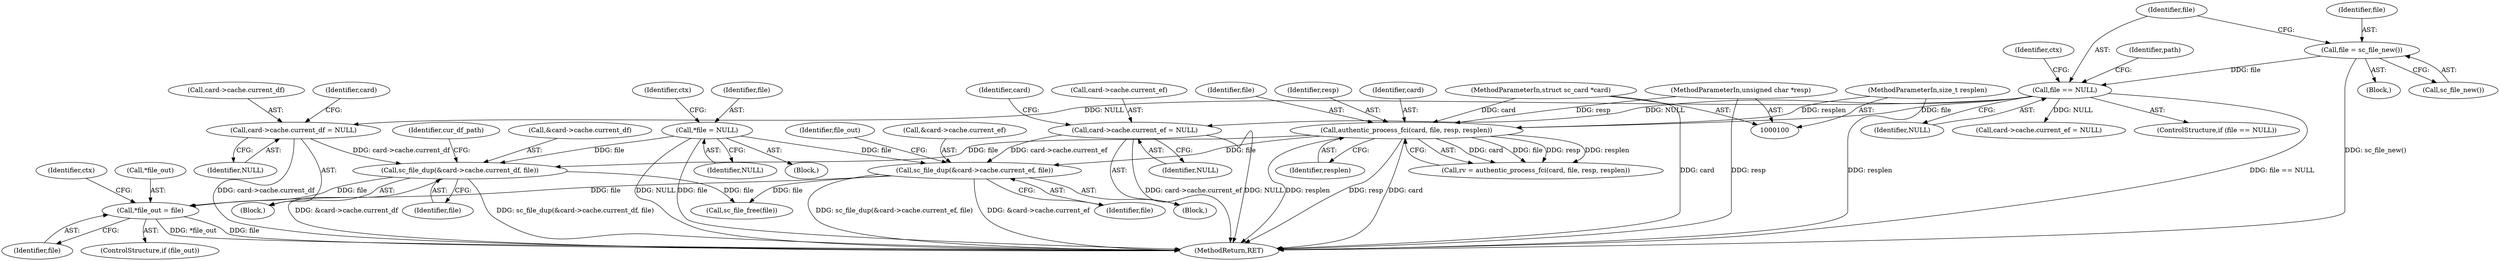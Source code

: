 digraph "0_OpenSC_8fe377e93b4b56060e5bbfb6f3142ceaeca744fa_2@pointer" {
"1000375" [label="(Call,*file_out = file)"];
"1000213" [label="(Call,sc_file_dup(&card->cache.current_df, file))"];
"1000206" [label="(Call,card->cache.current_df = NULL)"];
"1000134" [label="(Call,file == NULL)"];
"1000130" [label="(Call,file = sc_file_new())"];
"1000150" [label="(Call,authentic_process_fci(card, file, resp, resplen))"];
"1000101" [label="(MethodParameterIn,struct sc_card *card)"];
"1000103" [label="(MethodParameterIn,unsigned char *resp)"];
"1000104" [label="(MethodParameterIn,size_t resplen)"];
"1000114" [label="(Call,*file = NULL)"];
"1000365" [label="(Call,sc_file_dup(&card->cache.current_ef, file))"];
"1000358" [label="(Call,card->cache.current_ef = NULL)"];
"1000372" [label="(Identifier,file)"];
"1000375" [label="(Call,*file_out = file)"];
"1000358" [label="(Call,card->cache.current_ef = NULL)"];
"1000170" [label="(Block,)"];
"1000127" [label="(Block,)"];
"1000116" [label="(Identifier,NULL)"];
"1000136" [label="(Identifier,NULL)"];
"1000364" [label="(Identifier,NULL)"];
"1000151" [label="(Identifier,card)"];
"1000374" [label="(Identifier,file_out)"];
"1000385" [label="(MethodReturn,RET)"];
"1000212" [label="(Identifier,NULL)"];
"1000373" [label="(ControlStructure,if (file_out))"];
"1000148" [label="(Call,rv = authentic_process_fci(card, file, resp, resplen))"];
"1000114" [label="(Call,*file = NULL)"];
"1000378" [label="(Identifier,file)"];
"1000359" [label="(Call,card->cache.current_ef)"];
"1000138" [label="(Identifier,ctx)"];
"1000101" [label="(MethodParameterIn,struct sc_card *card)"];
"1000369" [label="(Identifier,card)"];
"1000207" [label="(Call,card->cache.current_df)"];
"1000214" [label="(Call,&card->cache.current_df)"];
"1000380" [label="(Call,sc_file_free(file))"];
"1000223" [label="(Identifier,cur_df_path)"];
"1000336" [label="(Call,card->cache.current_ef = NULL)"];
"1000206" [label="(Call,card->cache.current_df = NULL)"];
"1000152" [label="(Identifier,file)"];
"1000133" [label="(ControlStructure,if (file == NULL))"];
"1000115" [label="(Identifier,file)"];
"1000134" [label="(Call,file == NULL)"];
"1000154" [label="(Identifier,resplen)"];
"1000119" [label="(Identifier,ctx)"];
"1000217" [label="(Identifier,card)"];
"1000135" [label="(Identifier,file)"];
"1000141" [label="(Identifier,path)"];
"1000104" [label="(MethodParameterIn,size_t resplen)"];
"1000366" [label="(Call,&card->cache.current_ef)"];
"1000150" [label="(Call,authentic_process_fci(card, file, resp, resplen))"];
"1000106" [label="(Block,)"];
"1000365" [label="(Call,sc_file_dup(&card->cache.current_ef, file))"];
"1000220" [label="(Identifier,file)"];
"1000132" [label="(Call,sc_file_new())"];
"1000130" [label="(Call,file = sc_file_new())"];
"1000153" [label="(Identifier,resp)"];
"1000103" [label="(MethodParameterIn,unsigned char *resp)"];
"1000213" [label="(Call,sc_file_dup(&card->cache.current_df, file))"];
"1000383" [label="(Identifier,ctx)"];
"1000376" [label="(Call,*file_out)"];
"1000131" [label="(Identifier,file)"];
"1000351" [label="(Block,)"];
"1000375" -> "1000373"  [label="AST: "];
"1000375" -> "1000378"  [label="CFG: "];
"1000376" -> "1000375"  [label="AST: "];
"1000378" -> "1000375"  [label="AST: "];
"1000383" -> "1000375"  [label="CFG: "];
"1000375" -> "1000385"  [label="DDG: file"];
"1000375" -> "1000385"  [label="DDG: *file_out"];
"1000213" -> "1000375"  [label="DDG: file"];
"1000365" -> "1000375"  [label="DDG: file"];
"1000213" -> "1000170"  [label="AST: "];
"1000213" -> "1000220"  [label="CFG: "];
"1000214" -> "1000213"  [label="AST: "];
"1000220" -> "1000213"  [label="AST: "];
"1000223" -> "1000213"  [label="CFG: "];
"1000213" -> "1000385"  [label="DDG: &card->cache.current_df"];
"1000213" -> "1000385"  [label="DDG: sc_file_dup(&card->cache.current_df, file)"];
"1000206" -> "1000213"  [label="DDG: card->cache.current_df"];
"1000150" -> "1000213"  [label="DDG: file"];
"1000114" -> "1000213"  [label="DDG: file"];
"1000213" -> "1000380"  [label="DDG: file"];
"1000206" -> "1000170"  [label="AST: "];
"1000206" -> "1000212"  [label="CFG: "];
"1000207" -> "1000206"  [label="AST: "];
"1000212" -> "1000206"  [label="AST: "];
"1000217" -> "1000206"  [label="CFG: "];
"1000206" -> "1000385"  [label="DDG: card->cache.current_df"];
"1000134" -> "1000206"  [label="DDG: NULL"];
"1000134" -> "1000133"  [label="AST: "];
"1000134" -> "1000136"  [label="CFG: "];
"1000135" -> "1000134"  [label="AST: "];
"1000136" -> "1000134"  [label="AST: "];
"1000138" -> "1000134"  [label="CFG: "];
"1000141" -> "1000134"  [label="CFG: "];
"1000134" -> "1000385"  [label="DDG: file == NULL"];
"1000130" -> "1000134"  [label="DDG: file"];
"1000134" -> "1000150"  [label="DDG: file"];
"1000134" -> "1000336"  [label="DDG: NULL"];
"1000134" -> "1000358"  [label="DDG: NULL"];
"1000130" -> "1000127"  [label="AST: "];
"1000130" -> "1000132"  [label="CFG: "];
"1000131" -> "1000130"  [label="AST: "];
"1000132" -> "1000130"  [label="AST: "];
"1000135" -> "1000130"  [label="CFG: "];
"1000130" -> "1000385"  [label="DDG: sc_file_new()"];
"1000150" -> "1000148"  [label="AST: "];
"1000150" -> "1000154"  [label="CFG: "];
"1000151" -> "1000150"  [label="AST: "];
"1000152" -> "1000150"  [label="AST: "];
"1000153" -> "1000150"  [label="AST: "];
"1000154" -> "1000150"  [label="AST: "];
"1000148" -> "1000150"  [label="CFG: "];
"1000150" -> "1000385"  [label="DDG: card"];
"1000150" -> "1000385"  [label="DDG: resplen"];
"1000150" -> "1000385"  [label="DDG: resp"];
"1000150" -> "1000148"  [label="DDG: card"];
"1000150" -> "1000148"  [label="DDG: file"];
"1000150" -> "1000148"  [label="DDG: resp"];
"1000150" -> "1000148"  [label="DDG: resplen"];
"1000101" -> "1000150"  [label="DDG: card"];
"1000103" -> "1000150"  [label="DDG: resp"];
"1000104" -> "1000150"  [label="DDG: resplen"];
"1000150" -> "1000365"  [label="DDG: file"];
"1000101" -> "1000100"  [label="AST: "];
"1000101" -> "1000385"  [label="DDG: card"];
"1000103" -> "1000100"  [label="AST: "];
"1000103" -> "1000385"  [label="DDG: resp"];
"1000104" -> "1000100"  [label="AST: "];
"1000104" -> "1000385"  [label="DDG: resplen"];
"1000114" -> "1000106"  [label="AST: "];
"1000114" -> "1000116"  [label="CFG: "];
"1000115" -> "1000114"  [label="AST: "];
"1000116" -> "1000114"  [label="AST: "];
"1000119" -> "1000114"  [label="CFG: "];
"1000114" -> "1000385"  [label="DDG: file"];
"1000114" -> "1000385"  [label="DDG: NULL"];
"1000114" -> "1000365"  [label="DDG: file"];
"1000365" -> "1000351"  [label="AST: "];
"1000365" -> "1000372"  [label="CFG: "];
"1000366" -> "1000365"  [label="AST: "];
"1000372" -> "1000365"  [label="AST: "];
"1000374" -> "1000365"  [label="CFG: "];
"1000365" -> "1000385"  [label="DDG: sc_file_dup(&card->cache.current_ef, file)"];
"1000365" -> "1000385"  [label="DDG: &card->cache.current_ef"];
"1000358" -> "1000365"  [label="DDG: card->cache.current_ef"];
"1000365" -> "1000380"  [label="DDG: file"];
"1000358" -> "1000351"  [label="AST: "];
"1000358" -> "1000364"  [label="CFG: "];
"1000359" -> "1000358"  [label="AST: "];
"1000364" -> "1000358"  [label="AST: "];
"1000369" -> "1000358"  [label="CFG: "];
"1000358" -> "1000385"  [label="DDG: NULL"];
"1000358" -> "1000385"  [label="DDG: card->cache.current_ef"];
}
